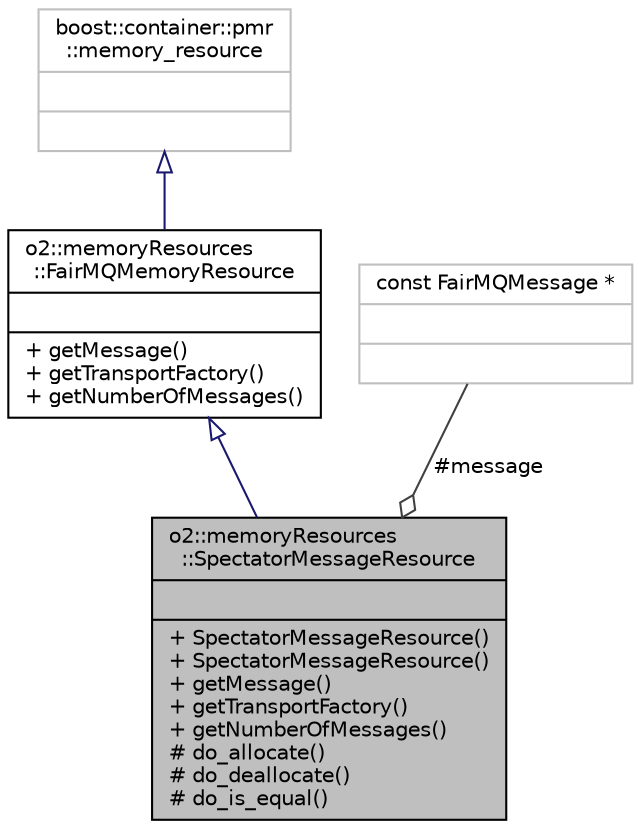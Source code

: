 digraph "o2::memoryResources::SpectatorMessageResource"
{
 // INTERACTIVE_SVG=YES
  bgcolor="transparent";
  edge [fontname="Helvetica",fontsize="10",labelfontname="Helvetica",labelfontsize="10"];
  node [fontname="Helvetica",fontsize="10",shape=record];
  Node1 [label="{o2::memoryResources\l::SpectatorMessageResource\n||+ SpectatorMessageResource()\l+ SpectatorMessageResource()\l+ getMessage()\l+ getTransportFactory()\l+ getNumberOfMessages()\l# do_allocate()\l# do_deallocate()\l# do_is_equal()\l}",height=0.2,width=0.4,color="black", fillcolor="grey75", style="filled" fontcolor="black"];
  Node2 -> Node1 [dir="back",color="midnightblue",fontsize="10",style="solid",arrowtail="onormal",fontname="Helvetica"];
  Node2 [label="{o2::memoryResources\l::FairMQMemoryResource\n||+ getMessage()\l+ getTransportFactory()\l+ getNumberOfMessages()\l}",height=0.2,width=0.4,color="black",URL="$d1/dcc/classo2_1_1memoryResources_1_1FairMQMemoryResource.html",tooltip="All FairMQ related memory resources need to inherit from this interface class for the getMessage() ap..."];
  Node3 -> Node2 [dir="back",color="midnightblue",fontsize="10",style="solid",arrowtail="onormal",fontname="Helvetica"];
  Node3 [label="{boost::container::pmr\l::memory_resource\n||}",height=0.2,width=0.4,color="grey75"];
  Node4 -> Node1 [color="grey25",fontsize="10",style="solid",label=" #message" ,arrowhead="odiamond",fontname="Helvetica"];
  Node4 [label="{const FairMQMessage *\n||}",height=0.2,width=0.4,color="grey75"];
}
